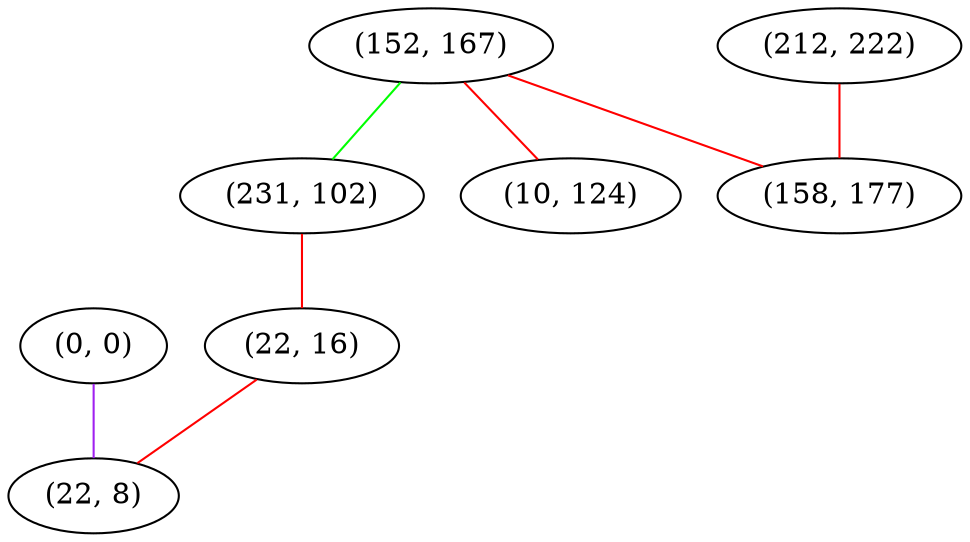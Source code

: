 graph "" {
"(0, 0)";
"(152, 167)";
"(231, 102)";
"(22, 16)";
"(212, 222)";
"(158, 177)";
"(22, 8)";
"(10, 124)";
"(0, 0)" -- "(22, 8)"  [color=purple, key=0, weight=4];
"(152, 167)" -- "(231, 102)"  [color=green, key=0, weight=2];
"(152, 167)" -- "(158, 177)"  [color=red, key=0, weight=1];
"(152, 167)" -- "(10, 124)"  [color=red, key=0, weight=1];
"(231, 102)" -- "(22, 16)"  [color=red, key=0, weight=1];
"(22, 16)" -- "(22, 8)"  [color=red, key=0, weight=1];
"(212, 222)" -- "(158, 177)"  [color=red, key=0, weight=1];
}
